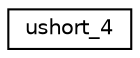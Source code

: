 digraph "Graphical Class Hierarchy"
{
  edge [fontname="Helvetica",fontsize="10",labelfontname="Helvetica",labelfontsize="10"];
  node [fontname="Helvetica",fontsize="10",shape=record];
  rankdir="LR";
  Node1 [label="ushort_4",height=0.2,width=0.4,color="black", fillcolor="white", style="filled",URL="$classushort__4.html"];
}
